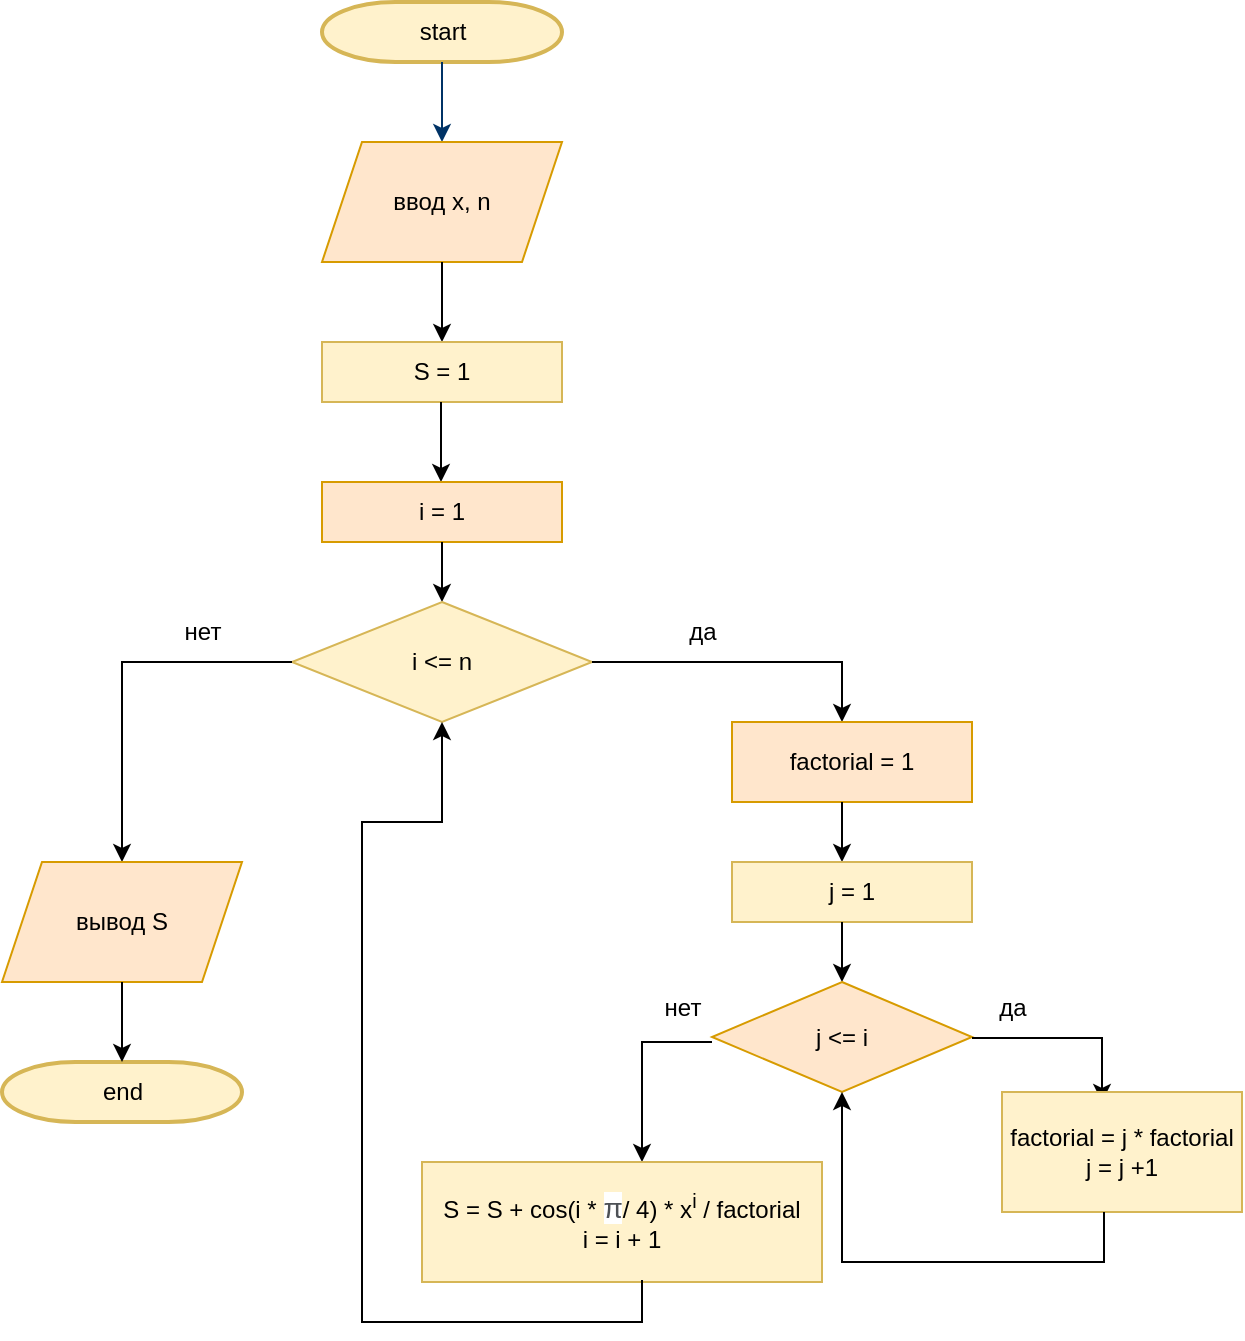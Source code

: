 <mxfile version="24.8.3">
  <diagram id="6a731a19-8d31-9384-78a2-239565b7b9f0" name="Page-1">
    <mxGraphModel dx="786" dy="716" grid="1" gridSize="10" guides="1" tooltips="1" connect="1" arrows="1" fold="1" page="1" pageScale="1" pageWidth="1169" pageHeight="827" background="none" math="0" shadow="0">
      <root>
        <mxCell id="0" />
        <mxCell id="1" parent="0" />
        <mxCell id="2" value="start" style="shape=mxgraph.flowchart.terminator;strokeWidth=2;gradientDirection=north;fontStyle=0;html=1;fillColor=#fff2cc;strokeColor=#d6b656;" parent="1" vertex="1">
          <mxGeometry x="260" y="60" width="120" height="30" as="geometry" />
        </mxCell>
        <mxCell id="7" style="fontStyle=1;strokeColor=#003366;strokeWidth=1;html=1;" parent="1" source="2" edge="1">
          <mxGeometry relative="1" as="geometry">
            <mxPoint x="320" y="130" as="targetPoint" />
          </mxGeometry>
        </mxCell>
        <mxCell id="40" value="end" style="shape=mxgraph.flowchart.terminator;strokeWidth=2;gradientDirection=north;fontStyle=0;html=1;fillColor=#fff2cc;strokeColor=#d6b656;" parent="1" vertex="1">
          <mxGeometry x="100" y="590" width="120" height="30" as="geometry" />
        </mxCell>
        <mxCell id="TyCqPjwoL93HuCgCpBsj-55" value="ввод x, n" style="shape=parallelogram;perimeter=parallelogramPerimeter;whiteSpace=wrap;html=1;fixedSize=1;fillColor=#ffe6cc;strokeColor=#d79b00;" vertex="1" parent="1">
          <mxGeometry x="260" y="130" width="120" height="60" as="geometry" />
        </mxCell>
        <mxCell id="TyCqPjwoL93HuCgCpBsj-56" value="" style="endArrow=classic;html=1;rounded=0;" edge="1" parent="1">
          <mxGeometry width="50" height="50" relative="1" as="geometry">
            <mxPoint x="320" y="190" as="sourcePoint" />
            <mxPoint x="320" y="230" as="targetPoint" />
          </mxGeometry>
        </mxCell>
        <mxCell id="TyCqPjwoL93HuCgCpBsj-57" value="S = 1" style="rounded=0;whiteSpace=wrap;html=1;fillColor=#fff2cc;strokeColor=#d6b656;" vertex="1" parent="1">
          <mxGeometry x="260" y="230" width="120" height="30" as="geometry" />
        </mxCell>
        <mxCell id="TyCqPjwoL93HuCgCpBsj-58" value="" style="endArrow=classic;html=1;rounded=0;" edge="1" parent="1">
          <mxGeometry width="50" height="50" relative="1" as="geometry">
            <mxPoint x="319.5" y="260" as="sourcePoint" />
            <mxPoint x="319.5" y="300" as="targetPoint" />
          </mxGeometry>
        </mxCell>
        <mxCell id="TyCqPjwoL93HuCgCpBsj-59" value="i = 1" style="rounded=0;whiteSpace=wrap;html=1;fillColor=#ffe6cc;strokeColor=#d79b00;" vertex="1" parent="1">
          <mxGeometry x="260" y="300" width="120" height="30" as="geometry" />
        </mxCell>
        <mxCell id="TyCqPjwoL93HuCgCpBsj-60" value="" style="endArrow=classic;html=1;rounded=0;exitX=0.5;exitY=1;exitDx=0;exitDy=0;" edge="1" parent="1" source="TyCqPjwoL93HuCgCpBsj-59">
          <mxGeometry width="50" height="50" relative="1" as="geometry">
            <mxPoint x="380" y="550" as="sourcePoint" />
            <mxPoint x="320" y="360" as="targetPoint" />
          </mxGeometry>
        </mxCell>
        <mxCell id="TyCqPjwoL93HuCgCpBsj-61" value="i &amp;lt;= n" style="rhombus;whiteSpace=wrap;html=1;fillColor=#fff2cc;strokeColor=#d6b656;" vertex="1" parent="1">
          <mxGeometry x="245" y="360" width="150" height="60" as="geometry" />
        </mxCell>
        <mxCell id="TyCqPjwoL93HuCgCpBsj-62" value="" style="endArrow=classic;html=1;rounded=0;" edge="1" parent="1">
          <mxGeometry width="50" height="50" relative="1" as="geometry">
            <mxPoint x="245" y="390" as="sourcePoint" />
            <mxPoint x="160" y="490" as="targetPoint" />
            <Array as="points">
              <mxPoint x="160" y="390" />
            </Array>
          </mxGeometry>
        </mxCell>
        <mxCell id="TyCqPjwoL93HuCgCpBsj-63" value="нет" style="text;html=1;align=center;verticalAlign=middle;resizable=0;points=[];autosize=1;strokeColor=none;fillColor=none;" vertex="1" parent="1">
          <mxGeometry x="180" y="360" width="40" height="30" as="geometry" />
        </mxCell>
        <mxCell id="TyCqPjwoL93HuCgCpBsj-64" value="вывод S" style="shape=parallelogram;perimeter=parallelogramPerimeter;whiteSpace=wrap;html=1;fixedSize=1;fillColor=#ffe6cc;strokeColor=#d79b00;" vertex="1" parent="1">
          <mxGeometry x="100" y="490" width="120" height="60" as="geometry" />
        </mxCell>
        <mxCell id="TyCqPjwoL93HuCgCpBsj-65" value="" style="endArrow=classic;html=1;rounded=0;" edge="1" parent="1">
          <mxGeometry width="50" height="50" relative="1" as="geometry">
            <mxPoint x="160" y="550" as="sourcePoint" />
            <mxPoint x="160" y="590" as="targetPoint" />
          </mxGeometry>
        </mxCell>
        <mxCell id="TyCqPjwoL93HuCgCpBsj-66" value="" style="endArrow=classic;html=1;rounded=0;" edge="1" parent="1">
          <mxGeometry width="50" height="50" relative="1" as="geometry">
            <mxPoint x="395" y="390" as="sourcePoint" />
            <mxPoint x="520" y="420" as="targetPoint" />
            <Array as="points">
              <mxPoint x="520" y="390" />
            </Array>
          </mxGeometry>
        </mxCell>
        <mxCell id="TyCqPjwoL93HuCgCpBsj-67" value="да" style="text;html=1;align=center;verticalAlign=middle;resizable=0;points=[];autosize=1;strokeColor=none;fillColor=none;" vertex="1" parent="1">
          <mxGeometry x="430" y="360" width="40" height="30" as="geometry" />
        </mxCell>
        <mxCell id="TyCqPjwoL93HuCgCpBsj-68" value="factorial = 1" style="rounded=0;whiteSpace=wrap;html=1;fillColor=#ffe6cc;strokeColor=#d79b00;" vertex="1" parent="1">
          <mxGeometry x="465" y="420" width="120" height="40" as="geometry" />
        </mxCell>
        <mxCell id="TyCqPjwoL93HuCgCpBsj-69" value="" style="endArrow=classic;html=1;rounded=0;" edge="1" parent="1">
          <mxGeometry width="50" height="50" relative="1" as="geometry">
            <mxPoint x="520" y="460" as="sourcePoint" />
            <mxPoint x="520" y="490" as="targetPoint" />
          </mxGeometry>
        </mxCell>
        <mxCell id="TyCqPjwoL93HuCgCpBsj-70" value="j = 1" style="rounded=0;whiteSpace=wrap;html=1;fillColor=#fff2cc;strokeColor=#d6b656;" vertex="1" parent="1">
          <mxGeometry x="465" y="490" width="120" height="30" as="geometry" />
        </mxCell>
        <mxCell id="TyCqPjwoL93HuCgCpBsj-71" value="" style="endArrow=classic;html=1;rounded=0;entryX=0.5;entryY=0;entryDx=0;entryDy=0;" edge="1" parent="1" target="TyCqPjwoL93HuCgCpBsj-72">
          <mxGeometry width="50" height="50" relative="1" as="geometry">
            <mxPoint x="520" y="520" as="sourcePoint" />
            <mxPoint x="520" y="540" as="targetPoint" />
          </mxGeometry>
        </mxCell>
        <mxCell id="TyCqPjwoL93HuCgCpBsj-72" value="j &amp;lt;= i" style="rhombus;whiteSpace=wrap;html=1;fillColor=#ffe6cc;strokeColor=#d79b00;" vertex="1" parent="1">
          <mxGeometry x="455" y="550" width="130" height="55" as="geometry" />
        </mxCell>
        <mxCell id="TyCqPjwoL93HuCgCpBsj-73" value="" style="endArrow=classic;html=1;rounded=0;" edge="1" parent="1">
          <mxGeometry width="50" height="50" relative="1" as="geometry">
            <mxPoint x="455" y="580" as="sourcePoint" />
            <mxPoint x="420" y="640" as="targetPoint" />
            <Array as="points">
              <mxPoint x="420" y="580" />
            </Array>
          </mxGeometry>
        </mxCell>
        <mxCell id="TyCqPjwoL93HuCgCpBsj-74" value="S = S + cos(i *&amp;nbsp;&lt;span style=&quot;color: rgb(77, 81, 86); font-family: Arial, sans-serif; font-size: 14px; text-align: left; background-color: rgb(255, 255, 255);&quot;&gt;π&lt;/span&gt;/ 4) * x&lt;sup&gt;i&lt;/sup&gt; / factorial&lt;div&gt;i = i + 1&lt;/div&gt;" style="rounded=0;whiteSpace=wrap;html=1;fillColor=#fff2cc;strokeColor=#d6b656;" vertex="1" parent="1">
          <mxGeometry x="310" y="640" width="200" height="60" as="geometry" />
        </mxCell>
        <mxCell id="TyCqPjwoL93HuCgCpBsj-75" value="" style="endArrow=classic;html=1;rounded=0;" edge="1" parent="1">
          <mxGeometry width="50" height="50" relative="1" as="geometry">
            <mxPoint x="420" y="699" as="sourcePoint" />
            <mxPoint x="320" y="420" as="targetPoint" />
            <Array as="points">
              <mxPoint x="420" y="720" />
              <mxPoint x="280" y="720" />
              <mxPoint x="280" y="470" />
              <mxPoint x="320" y="470" />
            </Array>
          </mxGeometry>
        </mxCell>
        <mxCell id="TyCqPjwoL93HuCgCpBsj-76" value="нет" style="text;html=1;align=center;verticalAlign=middle;resizable=0;points=[];autosize=1;strokeColor=none;fillColor=none;" vertex="1" parent="1">
          <mxGeometry x="420" y="548" width="40" height="30" as="geometry" />
        </mxCell>
        <mxCell id="TyCqPjwoL93HuCgCpBsj-77" value="" style="endArrow=classic;html=1;rounded=0;" edge="1" parent="1">
          <mxGeometry width="50" height="50" relative="1" as="geometry">
            <mxPoint x="585" y="578" as="sourcePoint" />
            <mxPoint x="650" y="610" as="targetPoint" />
            <Array as="points">
              <mxPoint x="650" y="578" />
            </Array>
          </mxGeometry>
        </mxCell>
        <mxCell id="TyCqPjwoL93HuCgCpBsj-78" value="да" style="text;html=1;align=center;verticalAlign=middle;resizable=0;points=[];autosize=1;strokeColor=none;fillColor=none;" vertex="1" parent="1">
          <mxGeometry x="585" y="548" width="40" height="30" as="geometry" />
        </mxCell>
        <mxCell id="TyCqPjwoL93HuCgCpBsj-79" value="factorial = j * factorial&lt;div&gt;j = j +1&lt;/div&gt;" style="rounded=0;whiteSpace=wrap;html=1;fillColor=#fff2cc;strokeColor=#d6b656;" vertex="1" parent="1">
          <mxGeometry x="600" y="605" width="120" height="60" as="geometry" />
        </mxCell>
        <mxCell id="TyCqPjwoL93HuCgCpBsj-80" value="" style="endArrow=classic;html=1;rounded=0;exitX=0.425;exitY=1;exitDx=0;exitDy=0;exitPerimeter=0;" edge="1" parent="1" source="TyCqPjwoL93HuCgCpBsj-79">
          <mxGeometry width="50" height="50" relative="1" as="geometry">
            <mxPoint x="630" y="710" as="sourcePoint" />
            <mxPoint x="520" y="605" as="targetPoint" />
            <Array as="points">
              <mxPoint x="651" y="690" />
              <mxPoint x="520" y="690" />
            </Array>
          </mxGeometry>
        </mxCell>
      </root>
    </mxGraphModel>
  </diagram>
</mxfile>
